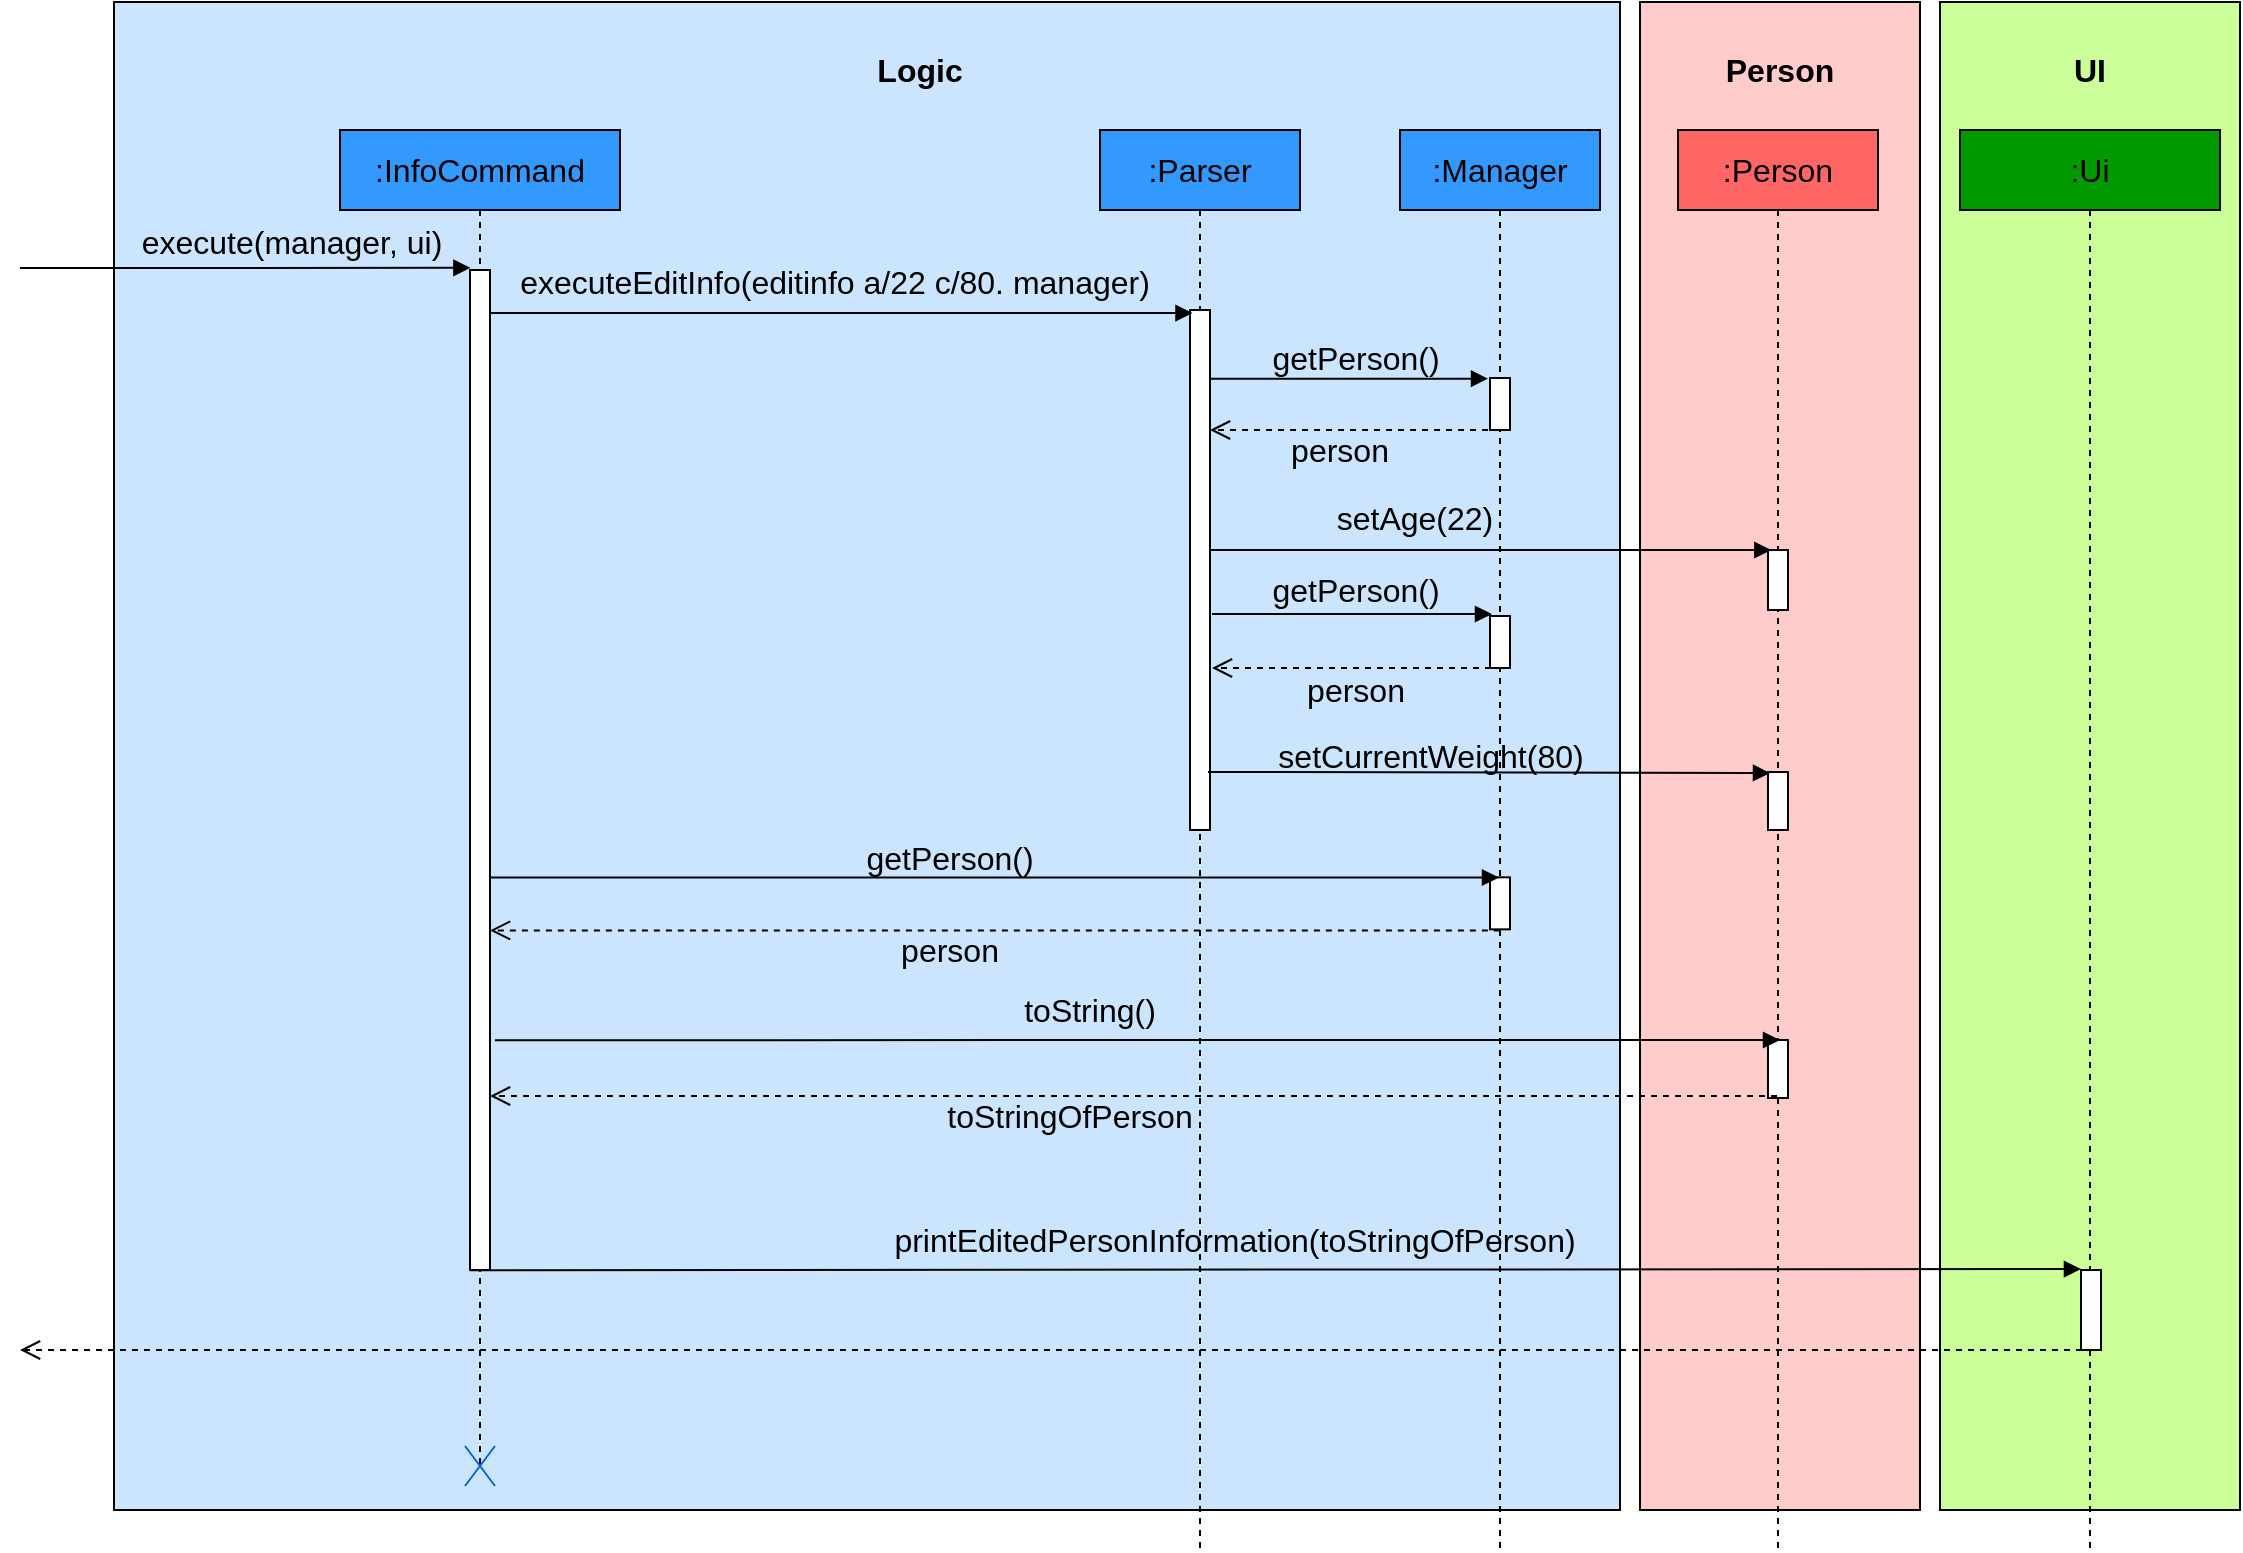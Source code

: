 <mxfile version="13.9.2" type="device"><diagram id="LNl6kizPtrMJHFX9E4l1" name="Page-1"><mxGraphModel dx="2130" dy="818" grid="1" gridSize="10" guides="1" tooltips="1" connect="1" arrows="1" fold="1" page="1" pageScale="1" pageWidth="850" pageHeight="1100" math="0" shadow="0"><root><mxCell id="0"/><mxCell id="1" parent="0"/><mxCell id="3gjh3niznJGutoU9Vung-27" value="" style="rounded=0;whiteSpace=wrap;html=1;fillColor=#CCE5FF;" vertex="1" parent="1"><mxGeometry x="97" y="56" width="753" height="754" as="geometry"/></mxCell><mxCell id="3gjh3niznJGutoU9Vung-28" value=":InfoCommand" style="shape=umlLifeline;perimeter=lifelinePerimeter;whiteSpace=wrap;html=1;container=1;collapsible=0;recursiveResize=0;outlineConnect=0;fontSize=16;fillColor=#3399FF;" vertex="1" parent="1"><mxGeometry x="210" y="120" width="140" height="670" as="geometry"/></mxCell><mxCell id="3gjh3niznJGutoU9Vung-59" value="" style="shape=umlDestroy;strokeColor=#0066CC;fillColor=#3399FF;" vertex="1" parent="3gjh3niznJGutoU9Vung-28"><mxGeometry x="62.5" y="658" width="15" height="20" as="geometry"/></mxCell><mxCell id="3gjh3niznJGutoU9Vung-29" value="&lt;font style=&quot;font-size: 16px&quot;&gt;:Parser&lt;/font&gt;" style="shape=umlLifeline;perimeter=lifelinePerimeter;whiteSpace=wrap;html=1;container=1;collapsible=0;recursiveResize=0;outlineConnect=0;fillColor=#3399FF;" vertex="1" parent="1"><mxGeometry x="590" y="120" width="100" height="710" as="geometry"/></mxCell><mxCell id="3gjh3niznJGutoU9Vung-30" value="" style="html=1;points=[];perimeter=orthogonalPerimeter;" vertex="1" parent="3gjh3niznJGutoU9Vung-29"><mxGeometry x="45" y="90" width="10" height="260" as="geometry"/></mxCell><mxCell id="3gjh3niznJGutoU9Vung-31" value="" style="html=1;verticalAlign=bottom;endArrow=block;entryX=0.124;entryY=0.006;entryDx=0;entryDy=0;entryPerimeter=0;" edge="1" parent="1" source="3gjh3niznJGutoU9Vung-58" target="3gjh3niznJGutoU9Vung-30"><mxGeometry width="80" relative="1" as="geometry"><mxPoint x="690" y="210" as="sourcePoint"/><mxPoint x="630" y="210" as="targetPoint"/><mxPoint as="offset"/></mxGeometry></mxCell><mxCell id="3gjh3niznJGutoU9Vung-32" value="" style="html=1;verticalAlign=bottom;endArrow=block;entryX=-0.1;entryY=0.014;entryDx=0;entryDy=0;entryPerimeter=0;" edge="1" parent="1" source="3gjh3niznJGutoU9Vung-30" target="3gjh3niznJGutoU9Vung-44"><mxGeometry width="80" relative="1" as="geometry"><mxPoint x="850" y="248" as="sourcePoint"/><mxPoint x="1330" y="244" as="targetPoint"/><mxPoint as="offset"/></mxGeometry></mxCell><mxCell id="3gjh3niznJGutoU9Vung-33" value="" style="html=1;verticalAlign=bottom;endArrow=open;dashed=1;endSize=8;exitX=0.5;exitY=0.923;exitDx=0;exitDy=0;exitPerimeter=0;" edge="1" parent="1"><mxGeometry relative="1" as="geometry"><mxPoint x="790" y="269.998" as="sourcePoint"/><mxPoint x="645" y="269.998" as="targetPoint"/></mxGeometry></mxCell><mxCell id="3gjh3niznJGutoU9Vung-34" value="" style="html=1;verticalAlign=bottom;endArrow=open;dashed=1;endSize=8;exitX=0.493;exitY=1.02;exitDx=0;exitDy=0;exitPerimeter=0;" edge="1" parent="1" source="3gjh3niznJGutoU9Vung-74" target="3gjh3niznJGutoU9Vung-58"><mxGeometry relative="1" as="geometry"><mxPoint x="2040.5" y="520" as="sourcePoint"/><mxPoint x="50" y="520" as="targetPoint"/></mxGeometry></mxCell><mxCell id="3gjh3niznJGutoU9Vung-35" value="" style="html=1;verticalAlign=bottom;endArrow=block;entryX=0.02;entryY=0.029;entryDx=0;entryDy=0;entryPerimeter=0;" edge="1" parent="1"><mxGeometry x="-0.216" y="15" width="80" relative="1" as="geometry"><mxPoint x="50" y="189" as="sourcePoint"/><mxPoint x="275.2" y="188.93" as="targetPoint"/><mxPoint as="offset"/></mxGeometry></mxCell><mxCell id="3gjh3niznJGutoU9Vung-36" value="&lt;font style=&quot;font-size: 16px&quot;&gt;person&lt;/font&gt;" style="text;html=1;strokeColor=none;fillColor=none;align=center;verticalAlign=middle;whiteSpace=wrap;rounded=0;" vertex="1" parent="1"><mxGeometry x="690" y="270" width="40" height="20" as="geometry"/></mxCell><mxCell id="3gjh3niznJGutoU9Vung-37" value="&lt;font style=&quot;font-size: 16px&quot;&gt;&lt;b&gt;Logic&lt;/b&gt;&lt;/font&gt;" style="text;html=1;strokeColor=none;fillColor=none;align=center;verticalAlign=middle;whiteSpace=wrap;rounded=0;" vertex="1" parent="1"><mxGeometry x="480" y="80" width="40" height="20" as="geometry"/></mxCell><mxCell id="3gjh3niznJGutoU9Vung-38" value="&lt;span style=&quot;font-size: 16px&quot;&gt;&lt;b&gt;UI&lt;/b&gt;&lt;/span&gt;" style="text;html=1;strokeColor=none;fillColor=none;align=center;verticalAlign=middle;whiteSpace=wrap;rounded=0;" vertex="1" parent="1"><mxGeometry x="970" y="80" width="40" height="20" as="geometry"/></mxCell><mxCell id="3gjh3niznJGutoU9Vung-39" value="&lt;font style=&quot;font-size: 16px&quot;&gt;execute(manager, ui)&lt;/font&gt;" style="text;html=1;strokeColor=none;fillColor=none;align=center;verticalAlign=middle;whiteSpace=wrap;rounded=0;" vertex="1" parent="1"><mxGeometry x="91" y="166" width="190" height="20" as="geometry"/></mxCell><mxCell id="3gjh3niznJGutoU9Vung-40" value="&lt;font style=&quot;font-size: 16px&quot;&gt;executeEditInfo(editinfo a/22 c/80. manager)&lt;/font&gt;" style="text;html=1;strokeColor=none;fillColor=none;align=center;verticalAlign=middle;whiteSpace=wrap;rounded=0;" vertex="1" parent="1"><mxGeometry x="290" y="186" width="335" height="20" as="geometry"/></mxCell><mxCell id="3gjh3niznJGutoU9Vung-41" value="&lt;font style=&quot;font-size: 16px&quot;&gt;getPerson()&lt;/font&gt;" style="text;html=1;strokeColor=none;fillColor=none;align=center;verticalAlign=middle;whiteSpace=wrap;rounded=0;" vertex="1" parent="1"><mxGeometry x="678" y="224" width="80" height="20" as="geometry"/></mxCell><mxCell id="3gjh3niznJGutoU9Vung-42" value="&lt;font style=&quot;font-size: 16px&quot;&gt;printEditedPersonInformation(toStringOfPerson)&lt;/font&gt;" style="text;html=1;strokeColor=none;fillColor=none;align=center;verticalAlign=middle;whiteSpace=wrap;rounded=0;" vertex="1" parent="1"><mxGeometry x="380" y="660" width="555" height="30" as="geometry"/></mxCell><mxCell id="3gjh3niznJGutoU9Vung-43" value="&lt;font style=&quot;font-size: 16px&quot;&gt;:Manager&lt;/font&gt;" style="shape=umlLifeline;perimeter=lifelinePerimeter;whiteSpace=wrap;html=1;container=1;collapsible=0;recursiveResize=0;outlineConnect=0;fillColor=#3399FF;" vertex="1" parent="1"><mxGeometry x="740" y="120" width="100" height="710" as="geometry"/></mxCell><mxCell id="3gjh3niznJGutoU9Vung-44" value="" style="html=1;points=[];perimeter=orthogonalPerimeter;" vertex="1" parent="3gjh3niznJGutoU9Vung-43"><mxGeometry x="45" y="124" width="10" height="26" as="geometry"/></mxCell><mxCell id="3gjh3niznJGutoU9Vung-64" value="" style="html=1;points=[];perimeter=orthogonalPerimeter;" vertex="1" parent="3gjh3niznJGutoU9Vung-43"><mxGeometry x="45" y="243" width="10" height="26" as="geometry"/></mxCell><mxCell id="3gjh3niznJGutoU9Vung-74" value="" style="html=1;points=[];perimeter=orthogonalPerimeter;" vertex="1" parent="3gjh3niznJGutoU9Vung-43"><mxGeometry x="45" y="373.67" width="10" height="26" as="geometry"/></mxCell><mxCell id="3gjh3niznJGutoU9Vung-46" value="&lt;font style=&quot;font-size: 16px&quot;&gt;setAge(22)&lt;/font&gt;" style="text;html=1;strokeColor=none;fillColor=none;align=center;verticalAlign=middle;whiteSpace=wrap;rounded=0;" vertex="1" parent="1"><mxGeometry x="690" y="300" width="115" height="28" as="geometry"/></mxCell><mxCell id="3gjh3niznJGutoU9Vung-47" value="" style="rounded=0;whiteSpace=wrap;html=1;fillColor=#FFCCCC;" vertex="1" parent="1"><mxGeometry x="860" y="56" width="140" height="754" as="geometry"/></mxCell><mxCell id="3gjh3niznJGutoU9Vung-48" value="" style="html=1;verticalAlign=bottom;endArrow=block;entryX=0.167;entryY=0;entryDx=0;entryDy=0;entryPerimeter=0;" edge="1" parent="1" target="3gjh3niznJGutoU9Vung-52"><mxGeometry width="80" relative="1" as="geometry"><mxPoint x="645" y="330" as="sourcePoint"/><mxPoint x="920" y="332" as="targetPoint"/><mxPoint as="offset"/></mxGeometry></mxCell><mxCell id="3gjh3niznJGutoU9Vung-51" value="&lt;font style=&quot;font-size: 16px&quot;&gt;:Person&lt;/font&gt;" style="shape=umlLifeline;perimeter=lifelinePerimeter;whiteSpace=wrap;html=1;container=1;collapsible=0;recursiveResize=0;outlineConnect=0;fillColor=#FF6666;" vertex="1" parent="1"><mxGeometry x="879" y="120" width="100" height="710" as="geometry"/></mxCell><mxCell id="3gjh3niznJGutoU9Vung-71" value="" style="html=1;points=[];perimeter=orthogonalPerimeter;" vertex="1" parent="3gjh3niznJGutoU9Vung-51"><mxGeometry x="45" y="321" width="10" height="29" as="geometry"/></mxCell><mxCell id="3gjh3niznJGutoU9Vung-52" value="" style="html=1;points=[];perimeter=orthogonalPerimeter;" vertex="1" parent="3gjh3niznJGutoU9Vung-51"><mxGeometry x="45" y="210" width="10" height="30" as="geometry"/></mxCell><mxCell id="3gjh3niznJGutoU9Vung-78" value="" style="html=1;points=[];perimeter=orthogonalPerimeter;" vertex="1" parent="3gjh3niznJGutoU9Vung-51"><mxGeometry x="45" y="455" width="10" height="29" as="geometry"/></mxCell><mxCell id="3gjh3niznJGutoU9Vung-70" value="" style="html=1;verticalAlign=bottom;endArrow=block;entryX=0.1;entryY=0.017;entryDx=0;entryDy=0;entryPerimeter=0;" edge="1" parent="3gjh3niznJGutoU9Vung-51" target="3gjh3niznJGutoU9Vung-71"><mxGeometry width="80" relative="1" as="geometry"><mxPoint x="-235" y="321" as="sourcePoint"/><mxPoint x="31" y="321" as="targetPoint"/><mxPoint as="offset"/></mxGeometry></mxCell><mxCell id="3gjh3niznJGutoU9Vung-53" value="" style="rounded=0;whiteSpace=wrap;html=1;fillColor=#CCFF99;" vertex="1" parent="1"><mxGeometry x="1010" y="56" width="150" height="754" as="geometry"/></mxCell><mxCell id="3gjh3niznJGutoU9Vung-54" value="&lt;font style=&quot;font-size: 16px&quot;&gt;:Ui&lt;/font&gt;" style="shape=umlLifeline;perimeter=lifelinePerimeter;whiteSpace=wrap;html=1;container=1;collapsible=0;recursiveResize=0;outlineConnect=0;fillColor=#009900;" vertex="1" parent="1"><mxGeometry x="1020" y="120" width="130" height="710" as="geometry"/></mxCell><mxCell id="3gjh3niznJGutoU9Vung-55" value="&lt;font style=&quot;font-size: 16px&quot;&gt;&lt;b&gt;Person&lt;/b&gt;&lt;/font&gt;" style="text;html=1;strokeColor=none;fillColor=none;align=center;verticalAlign=middle;whiteSpace=wrap;rounded=0;" vertex="1" parent="1"><mxGeometry x="910" y="80" width="40" height="20" as="geometry"/></mxCell><mxCell id="3gjh3niznJGutoU9Vung-56" value="&lt;font style=&quot;font-size: 16px&quot;&gt;&lt;b&gt;UI&lt;/b&gt;&lt;/font&gt;" style="text;html=1;strokeColor=none;fillColor=none;align=center;verticalAlign=middle;whiteSpace=wrap;rounded=0;" vertex="1" parent="1"><mxGeometry x="1065" y="80" width="40" height="20" as="geometry"/></mxCell><mxCell id="3gjh3niznJGutoU9Vung-57" value="" style="html=1;verticalAlign=bottom;endArrow=block;entryX=-0.003;entryY=-0.012;entryDx=0;entryDy=0;entryPerimeter=0;" edge="1" parent="1" target="3gjh3niznJGutoU9Vung-60"><mxGeometry width="80" relative="1" as="geometry"><mxPoint x="275" y="690.08" as="sourcePoint"/><mxPoint x="2026.06" y="690" as="targetPoint"/></mxGeometry></mxCell><mxCell id="3gjh3niznJGutoU9Vung-58" value="" style="html=1;points=[];perimeter=orthogonalPerimeter;" vertex="1" parent="1"><mxGeometry x="275" y="190" width="10" height="500" as="geometry"/></mxCell><mxCell id="3gjh3niznJGutoU9Vung-60" value="" style="html=1;points=[];perimeter=orthogonalPerimeter;" vertex="1" parent="1"><mxGeometry x="1080.5" y="690" width="10" height="40" as="geometry"/></mxCell><mxCell id="3gjh3niznJGutoU9Vung-61" value="" style="html=1;verticalAlign=bottom;endArrow=block;" edge="1" parent="1"><mxGeometry width="80" relative="1" as="geometry"><mxPoint x="646" y="362" as="sourcePoint"/><mxPoint x="786" y="362" as="targetPoint"/><mxPoint as="offset"/></mxGeometry></mxCell><mxCell id="3gjh3niznJGutoU9Vung-62" value="" style="html=1;verticalAlign=bottom;endArrow=open;dashed=1;endSize=8;" edge="1" parent="1"><mxGeometry relative="1" as="geometry"><mxPoint x="785.5" y="389" as="sourcePoint"/><mxPoint x="646" y="389" as="targetPoint"/></mxGeometry></mxCell><mxCell id="3gjh3niznJGutoU9Vung-63" value="&lt;font style=&quot;font-size: 16px&quot;&gt;getPerson()&lt;/font&gt;" style="text;html=1;strokeColor=none;fillColor=none;align=center;verticalAlign=middle;whiteSpace=wrap;rounded=0;" vertex="1" parent="1"><mxGeometry x="678" y="340" width="80" height="20" as="geometry"/></mxCell><mxCell id="3gjh3niznJGutoU9Vung-68" value="&lt;font style=&quot;font-size: 16px&quot;&gt;person&lt;/font&gt;" style="text;html=1;strokeColor=none;fillColor=none;align=center;verticalAlign=middle;whiteSpace=wrap;rounded=0;" vertex="1" parent="1"><mxGeometry x="698" y="390" width="40" height="20" as="geometry"/></mxCell><mxCell id="3gjh3niznJGutoU9Vung-69" value="&lt;font style=&quot;font-size: 16px&quot;&gt;setCurrentWeight(80)&lt;/font&gt;" style="text;html=1;strokeColor=none;fillColor=none;align=center;verticalAlign=middle;whiteSpace=wrap;rounded=0;" vertex="1" parent="1"><mxGeometry x="698" y="419" width="115" height="28" as="geometry"/></mxCell><mxCell id="3gjh3niznJGutoU9Vung-72" value="&lt;span style=&quot;font-size: 16px&quot;&gt;getPerson()&lt;/span&gt;" style="text;html=1;strokeColor=none;fillColor=none;align=center;verticalAlign=middle;whiteSpace=wrap;rounded=0;" vertex="1" parent="1"><mxGeometry x="380" y="473.67" width="270" height="20" as="geometry"/></mxCell><mxCell id="3gjh3niznJGutoU9Vung-73" value="" style="html=1;verticalAlign=bottom;endArrow=block;" edge="1" parent="1" target="3gjh3niznJGutoU9Vung-43"><mxGeometry width="80" relative="1" as="geometry"><mxPoint x="285.0" y="493.75" as="sourcePoint"/><mxPoint x="1880" y="494" as="targetPoint"/></mxGeometry></mxCell><mxCell id="3gjh3niznJGutoU9Vung-75" value="&lt;font style=&quot;font-size: 16px&quot;&gt;person&lt;/font&gt;" style="text;html=1;strokeColor=none;fillColor=none;align=center;verticalAlign=middle;whiteSpace=wrap;rounded=0;" vertex="1" parent="1"><mxGeometry x="495" y="520" width="40" height="20" as="geometry"/></mxCell><mxCell id="3gjh3niznJGutoU9Vung-76" value="&lt;font style=&quot;font-size: 16px&quot;&gt;toString()&lt;/font&gt;" style="text;html=1;strokeColor=none;fillColor=none;align=center;verticalAlign=middle;whiteSpace=wrap;rounded=0;" vertex="1" parent="1"><mxGeometry x="450.0" y="550" width="270" height="20" as="geometry"/></mxCell><mxCell id="3gjh3niznJGutoU9Vung-77" value="" style="html=1;verticalAlign=bottom;endArrow=block;" edge="1" parent="1"><mxGeometry width="80" relative="1" as="geometry"><mxPoint x="287.44" y="575.08" as="sourcePoint"/><mxPoint x="930" y="575" as="targetPoint"/></mxGeometry></mxCell><mxCell id="3gjh3niznJGutoU9Vung-79" value="" style="html=1;verticalAlign=bottom;endArrow=open;dashed=1;endSize=8;" edge="1" parent="1"><mxGeometry relative="1" as="geometry"><mxPoint x="928.5" y="603" as="sourcePoint"/><mxPoint x="285" y="603" as="targetPoint"/></mxGeometry></mxCell><mxCell id="3gjh3niznJGutoU9Vung-80" value="&lt;font style=&quot;font-size: 16px&quot;&gt;toStringOfPerson&lt;/font&gt;" style="text;html=1;strokeColor=none;fillColor=none;align=center;verticalAlign=middle;whiteSpace=wrap;rounded=0;" vertex="1" parent="1"><mxGeometry x="440.0" y="603" width="270" height="20" as="geometry"/></mxCell><mxCell id="3gjh3niznJGutoU9Vung-81" value="" style="html=1;verticalAlign=bottom;endArrow=open;dashed=1;endSize=8;" edge="1" parent="1"><mxGeometry relative="1" as="geometry"><mxPoint x="1081" y="730" as="sourcePoint"/><mxPoint x="50" y="730" as="targetPoint"/></mxGeometry></mxCell></root></mxGraphModel></diagram></mxfile>